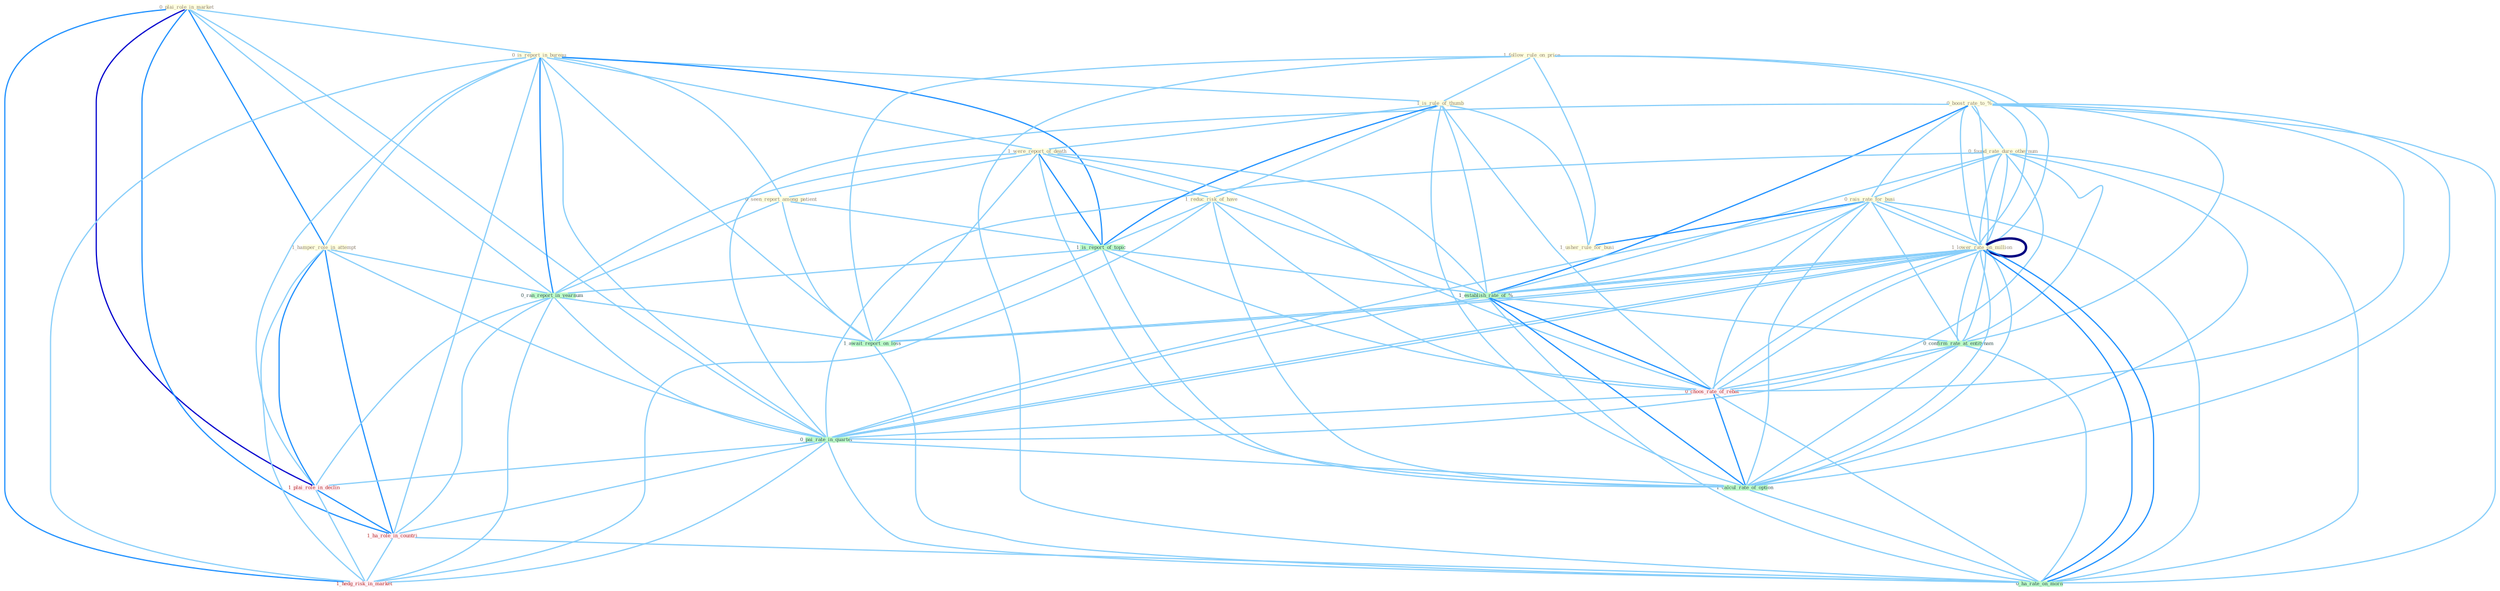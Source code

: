 Graph G{ 
    node
    [shape=polygon,style=filled,width=.5,height=.06,color="#BDFCC9",fixedsize=true,fontsize=4,
    fontcolor="#2f4f4f"];
    {node
    [color="#ffffe0", fontcolor="#8b7d6b"] "0_boost_rate_to_% " "0_plai_role_in_market " "0_is_report_in_bureau " "0_found_rate_dure_othernum " "1_follow_rule_on_price " "1_is_rule_of_thumb " "1_were_report_of_death " "0_rais_rate_for_busi " "1_hamper_role_in_attempt " "1_usher_rule_for_busi " "1_reduc_risk_of_have " "1_lower_rate_on_million " "0_seen_report_among_patient "}
{node [color="#fff0f5", fontcolor="#b22222"] "1_lower_rate_on_million " "0_choos_rate_of_rebat " "1_plai_role_in_declin " "1_ha_role_in_countri " "1_hedg_risk_in_market "}
edge [color="#B0E2FF"];

	"0_boost_rate_to_% " -- "0_found_rate_dure_othernum " [w="1", color="#87cefa" ];
	"0_boost_rate_to_% " -- "0_rais_rate_for_busi " [w="1", color="#87cefa" ];
	"0_boost_rate_to_% " -- "1_lower_rate_on_million " [w="1", color="#87cefa" ];
	"0_boost_rate_to_% " -- "1_establish_rate_of_% " [w="2", color="#1e90ff" , len=0.8];
	"0_boost_rate_to_% " -- "1_lower_rate_on_million " [w="1", color="#87cefa" ];
	"0_boost_rate_to_% " -- "0_confirm_rate_at_entitynam " [w="1", color="#87cefa" ];
	"0_boost_rate_to_% " -- "0_choos_rate_of_rebat " [w="1", color="#87cefa" ];
	"0_boost_rate_to_% " -- "0_pai_rate_in_quarter " [w="1", color="#87cefa" ];
	"0_boost_rate_to_% " -- "1_calcul_rate_of_option " [w="1", color="#87cefa" ];
	"0_boost_rate_to_% " -- "0_ha_rate_on_morn " [w="1", color="#87cefa" ];
	"0_plai_role_in_market " -- "0_is_report_in_bureau " [w="1", color="#87cefa" ];
	"0_plai_role_in_market " -- "1_hamper_role_in_attempt " [w="2", color="#1e90ff" , len=0.8];
	"0_plai_role_in_market " -- "0_ran_report_in_yearnum " [w="1", color="#87cefa" ];
	"0_plai_role_in_market " -- "0_pai_rate_in_quarter " [w="1", color="#87cefa" ];
	"0_plai_role_in_market " -- "1_plai_role_in_declin " [w="3", color="#0000cd" , len=0.6];
	"0_plai_role_in_market " -- "1_ha_role_in_countri " [w="2", color="#1e90ff" , len=0.8];
	"0_plai_role_in_market " -- "1_hedg_risk_in_market " [w="2", color="#1e90ff" , len=0.8];
	"0_is_report_in_bureau " -- "1_is_rule_of_thumb " [w="1", color="#87cefa" ];
	"0_is_report_in_bureau " -- "1_were_report_of_death " [w="1", color="#87cefa" ];
	"0_is_report_in_bureau " -- "1_hamper_role_in_attempt " [w="1", color="#87cefa" ];
	"0_is_report_in_bureau " -- "0_seen_report_among_patient " [w="1", color="#87cefa" ];
	"0_is_report_in_bureau " -- "1_is_report_of_topic " [w="2", color="#1e90ff" , len=0.8];
	"0_is_report_in_bureau " -- "0_ran_report_in_yearnum " [w="2", color="#1e90ff" , len=0.8];
	"0_is_report_in_bureau " -- "1_await_report_on_loss " [w="1", color="#87cefa" ];
	"0_is_report_in_bureau " -- "0_pai_rate_in_quarter " [w="1", color="#87cefa" ];
	"0_is_report_in_bureau " -- "1_plai_role_in_declin " [w="1", color="#87cefa" ];
	"0_is_report_in_bureau " -- "1_ha_role_in_countri " [w="1", color="#87cefa" ];
	"0_is_report_in_bureau " -- "1_hedg_risk_in_market " [w="1", color="#87cefa" ];
	"0_found_rate_dure_othernum " -- "0_rais_rate_for_busi " [w="1", color="#87cefa" ];
	"0_found_rate_dure_othernum " -- "1_lower_rate_on_million " [w="1", color="#87cefa" ];
	"0_found_rate_dure_othernum " -- "1_establish_rate_of_% " [w="1", color="#87cefa" ];
	"0_found_rate_dure_othernum " -- "1_lower_rate_on_million " [w="1", color="#87cefa" ];
	"0_found_rate_dure_othernum " -- "0_confirm_rate_at_entitynam " [w="1", color="#87cefa" ];
	"0_found_rate_dure_othernum " -- "0_choos_rate_of_rebat " [w="1", color="#87cefa" ];
	"0_found_rate_dure_othernum " -- "0_pai_rate_in_quarter " [w="1", color="#87cefa" ];
	"0_found_rate_dure_othernum " -- "1_calcul_rate_of_option " [w="1", color="#87cefa" ];
	"0_found_rate_dure_othernum " -- "0_ha_rate_on_morn " [w="1", color="#87cefa" ];
	"1_follow_rule_on_price " -- "1_is_rule_of_thumb " [w="1", color="#87cefa" ];
	"1_follow_rule_on_price " -- "1_usher_rule_for_busi " [w="1", color="#87cefa" ];
	"1_follow_rule_on_price " -- "1_lower_rate_on_million " [w="1", color="#87cefa" ];
	"1_follow_rule_on_price " -- "1_lower_rate_on_million " [w="1", color="#87cefa" ];
	"1_follow_rule_on_price " -- "1_await_report_on_loss " [w="1", color="#87cefa" ];
	"1_follow_rule_on_price " -- "0_ha_rate_on_morn " [w="1", color="#87cefa" ];
	"1_is_rule_of_thumb " -- "1_were_report_of_death " [w="1", color="#87cefa" ];
	"1_is_rule_of_thumb " -- "1_usher_rule_for_busi " [w="1", color="#87cefa" ];
	"1_is_rule_of_thumb " -- "1_reduc_risk_of_have " [w="1", color="#87cefa" ];
	"1_is_rule_of_thumb " -- "1_is_report_of_topic " [w="2", color="#1e90ff" , len=0.8];
	"1_is_rule_of_thumb " -- "1_establish_rate_of_% " [w="1", color="#87cefa" ];
	"1_is_rule_of_thumb " -- "0_choos_rate_of_rebat " [w="1", color="#87cefa" ];
	"1_is_rule_of_thumb " -- "1_calcul_rate_of_option " [w="1", color="#87cefa" ];
	"1_were_report_of_death " -- "1_reduc_risk_of_have " [w="1", color="#87cefa" ];
	"1_were_report_of_death " -- "0_seen_report_among_patient " [w="1", color="#87cefa" ];
	"1_were_report_of_death " -- "1_is_report_of_topic " [w="2", color="#1e90ff" , len=0.8];
	"1_were_report_of_death " -- "0_ran_report_in_yearnum " [w="1", color="#87cefa" ];
	"1_were_report_of_death " -- "1_establish_rate_of_% " [w="1", color="#87cefa" ];
	"1_were_report_of_death " -- "1_await_report_on_loss " [w="1", color="#87cefa" ];
	"1_were_report_of_death " -- "0_choos_rate_of_rebat " [w="1", color="#87cefa" ];
	"1_were_report_of_death " -- "1_calcul_rate_of_option " [w="1", color="#87cefa" ];
	"0_rais_rate_for_busi " -- "1_usher_rule_for_busi " [w="2", color="#1e90ff" , len=0.8];
	"0_rais_rate_for_busi " -- "1_lower_rate_on_million " [w="1", color="#87cefa" ];
	"0_rais_rate_for_busi " -- "1_establish_rate_of_% " [w="1", color="#87cefa" ];
	"0_rais_rate_for_busi " -- "1_lower_rate_on_million " [w="1", color="#87cefa" ];
	"0_rais_rate_for_busi " -- "0_confirm_rate_at_entitynam " [w="1", color="#87cefa" ];
	"0_rais_rate_for_busi " -- "0_choos_rate_of_rebat " [w="1", color="#87cefa" ];
	"0_rais_rate_for_busi " -- "0_pai_rate_in_quarter " [w="1", color="#87cefa" ];
	"0_rais_rate_for_busi " -- "1_calcul_rate_of_option " [w="1", color="#87cefa" ];
	"0_rais_rate_for_busi " -- "0_ha_rate_on_morn " [w="1", color="#87cefa" ];
	"1_hamper_role_in_attempt " -- "0_ran_report_in_yearnum " [w="1", color="#87cefa" ];
	"1_hamper_role_in_attempt " -- "0_pai_rate_in_quarter " [w="1", color="#87cefa" ];
	"1_hamper_role_in_attempt " -- "1_plai_role_in_declin " [w="2", color="#1e90ff" , len=0.8];
	"1_hamper_role_in_attempt " -- "1_ha_role_in_countri " [w="2", color="#1e90ff" , len=0.8];
	"1_hamper_role_in_attempt " -- "1_hedg_risk_in_market " [w="1", color="#87cefa" ];
	"1_reduc_risk_of_have " -- "1_is_report_of_topic " [w="1", color="#87cefa" ];
	"1_reduc_risk_of_have " -- "1_establish_rate_of_% " [w="1", color="#87cefa" ];
	"1_reduc_risk_of_have " -- "0_choos_rate_of_rebat " [w="1", color="#87cefa" ];
	"1_reduc_risk_of_have " -- "1_calcul_rate_of_option " [w="1", color="#87cefa" ];
	"1_reduc_risk_of_have " -- "1_hedg_risk_in_market " [w="1", color="#87cefa" ];
	"1_lower_rate_on_million " -- "1_establish_rate_of_% " [w="1", color="#87cefa" ];
	"1_lower_rate_on_million " -- "1_lower_rate_on_million " [w="4", style=bold, color="#000080", len=0.4];
	"1_lower_rate_on_million " -- "1_await_report_on_loss " [w="1", color="#87cefa" ];
	"1_lower_rate_on_million " -- "0_confirm_rate_at_entitynam " [w="1", color="#87cefa" ];
	"1_lower_rate_on_million " -- "0_choos_rate_of_rebat " [w="1", color="#87cefa" ];
	"1_lower_rate_on_million " -- "0_pai_rate_in_quarter " [w="1", color="#87cefa" ];
	"1_lower_rate_on_million " -- "1_calcul_rate_of_option " [w="1", color="#87cefa" ];
	"1_lower_rate_on_million " -- "0_ha_rate_on_morn " [w="2", color="#1e90ff" , len=0.8];
	"0_seen_report_among_patient " -- "1_is_report_of_topic " [w="1", color="#87cefa" ];
	"0_seen_report_among_patient " -- "0_ran_report_in_yearnum " [w="1", color="#87cefa" ];
	"0_seen_report_among_patient " -- "1_await_report_on_loss " [w="1", color="#87cefa" ];
	"1_is_report_of_topic " -- "0_ran_report_in_yearnum " [w="1", color="#87cefa" ];
	"1_is_report_of_topic " -- "1_establish_rate_of_% " [w="1", color="#87cefa" ];
	"1_is_report_of_topic " -- "1_await_report_on_loss " [w="1", color="#87cefa" ];
	"1_is_report_of_topic " -- "0_choos_rate_of_rebat " [w="1", color="#87cefa" ];
	"1_is_report_of_topic " -- "1_calcul_rate_of_option " [w="1", color="#87cefa" ];
	"0_ran_report_in_yearnum " -- "1_await_report_on_loss " [w="1", color="#87cefa" ];
	"0_ran_report_in_yearnum " -- "0_pai_rate_in_quarter " [w="1", color="#87cefa" ];
	"0_ran_report_in_yearnum " -- "1_plai_role_in_declin " [w="1", color="#87cefa" ];
	"0_ran_report_in_yearnum " -- "1_ha_role_in_countri " [w="1", color="#87cefa" ];
	"0_ran_report_in_yearnum " -- "1_hedg_risk_in_market " [w="1", color="#87cefa" ];
	"1_establish_rate_of_% " -- "1_lower_rate_on_million " [w="1", color="#87cefa" ];
	"1_establish_rate_of_% " -- "0_confirm_rate_at_entitynam " [w="1", color="#87cefa" ];
	"1_establish_rate_of_% " -- "0_choos_rate_of_rebat " [w="2", color="#1e90ff" , len=0.8];
	"1_establish_rate_of_% " -- "0_pai_rate_in_quarter " [w="1", color="#87cefa" ];
	"1_establish_rate_of_% " -- "1_calcul_rate_of_option " [w="2", color="#1e90ff" , len=0.8];
	"1_establish_rate_of_% " -- "0_ha_rate_on_morn " [w="1", color="#87cefa" ];
	"1_lower_rate_on_million " -- "1_await_report_on_loss " [w="1", color="#87cefa" ];
	"1_lower_rate_on_million " -- "0_confirm_rate_at_entitynam " [w="1", color="#87cefa" ];
	"1_lower_rate_on_million " -- "0_choos_rate_of_rebat " [w="1", color="#87cefa" ];
	"1_lower_rate_on_million " -- "0_pai_rate_in_quarter " [w="1", color="#87cefa" ];
	"1_lower_rate_on_million " -- "1_calcul_rate_of_option " [w="1", color="#87cefa" ];
	"1_lower_rate_on_million " -- "0_ha_rate_on_morn " [w="2", color="#1e90ff" , len=0.8];
	"1_await_report_on_loss " -- "0_ha_rate_on_morn " [w="1", color="#87cefa" ];
	"0_confirm_rate_at_entitynam " -- "0_choos_rate_of_rebat " [w="1", color="#87cefa" ];
	"0_confirm_rate_at_entitynam " -- "0_pai_rate_in_quarter " [w="1", color="#87cefa" ];
	"0_confirm_rate_at_entitynam " -- "1_calcul_rate_of_option " [w="1", color="#87cefa" ];
	"0_confirm_rate_at_entitynam " -- "0_ha_rate_on_morn " [w="1", color="#87cefa" ];
	"0_choos_rate_of_rebat " -- "0_pai_rate_in_quarter " [w="1", color="#87cefa" ];
	"0_choos_rate_of_rebat " -- "1_calcul_rate_of_option " [w="2", color="#1e90ff" , len=0.8];
	"0_choos_rate_of_rebat " -- "0_ha_rate_on_morn " [w="1", color="#87cefa" ];
	"0_pai_rate_in_quarter " -- "1_calcul_rate_of_option " [w="1", color="#87cefa" ];
	"0_pai_rate_in_quarter " -- "1_plai_role_in_declin " [w="1", color="#87cefa" ];
	"0_pai_rate_in_quarter " -- "1_ha_role_in_countri " [w="1", color="#87cefa" ];
	"0_pai_rate_in_quarter " -- "1_hedg_risk_in_market " [w="1", color="#87cefa" ];
	"0_pai_rate_in_quarter " -- "0_ha_rate_on_morn " [w="1", color="#87cefa" ];
	"1_calcul_rate_of_option " -- "0_ha_rate_on_morn " [w="1", color="#87cefa" ];
	"1_plai_role_in_declin " -- "1_ha_role_in_countri " [w="2", color="#1e90ff" , len=0.8];
	"1_plai_role_in_declin " -- "1_hedg_risk_in_market " [w="1", color="#87cefa" ];
	"1_ha_role_in_countri " -- "1_hedg_risk_in_market " [w="1", color="#87cefa" ];
	"1_ha_role_in_countri " -- "0_ha_rate_on_morn " [w="1", color="#87cefa" ];
}